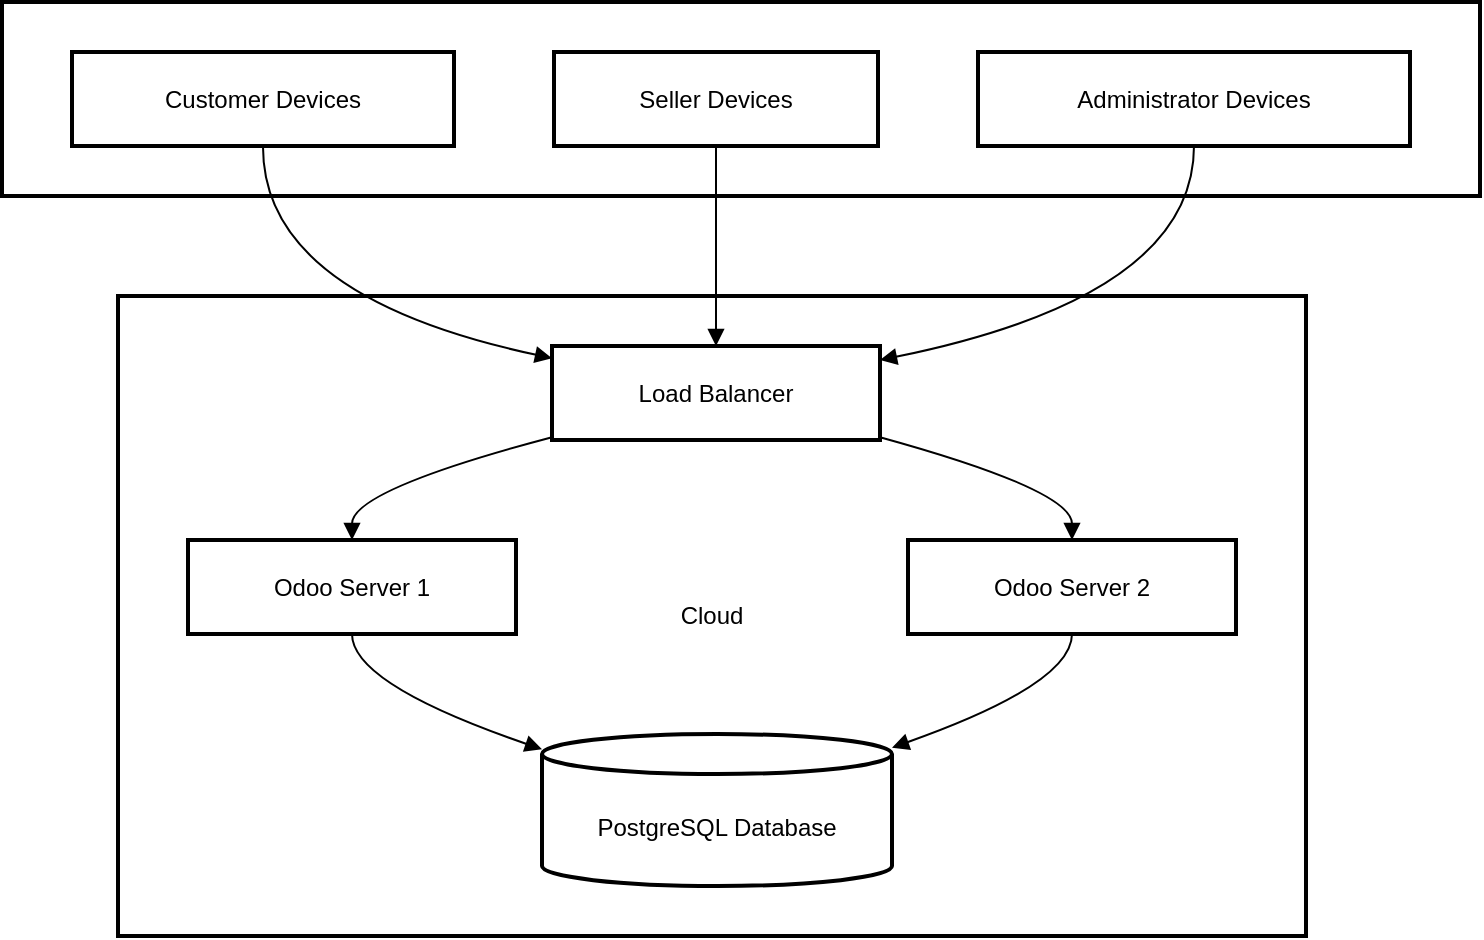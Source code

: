 <mxfile version="24.8.3">
  <diagram name="Page-1" id="gyNCBlniiEe1w-Xpgd1s">
    <mxGraphModel dx="1434" dy="801" grid="1" gridSize="10" guides="1" tooltips="1" connect="1" arrows="1" fold="1" page="1" pageScale="1" pageWidth="850" pageHeight="1100" math="0" shadow="0">
      <root>
        <mxCell id="0" />
        <mxCell id="1" parent="0" />
        <mxCell id="USIh90j3KQqMjcH3DNUQ-1" value="Users" style="whiteSpace=wrap;strokeWidth=2;" vertex="1" parent="1">
          <mxGeometry x="20" y="20" width="739" height="97" as="geometry" />
        </mxCell>
        <mxCell id="USIh90j3KQqMjcH3DNUQ-2" value="Cloud" style="whiteSpace=wrap;strokeWidth=2;" vertex="1" parent="1">
          <mxGeometry x="78" y="167" width="594" height="320" as="geometry" />
        </mxCell>
        <mxCell id="USIh90j3KQqMjcH3DNUQ-3" value="Load Balancer" style="whiteSpace=wrap;strokeWidth=2;" vertex="1" parent="1">
          <mxGeometry x="295" y="192" width="164" height="47" as="geometry" />
        </mxCell>
        <mxCell id="USIh90j3KQqMjcH3DNUQ-4" value="Odoo Server 1" style="whiteSpace=wrap;strokeWidth=2;" vertex="1" parent="1">
          <mxGeometry x="113" y="289" width="164" height="47" as="geometry" />
        </mxCell>
        <mxCell id="USIh90j3KQqMjcH3DNUQ-5" value="Odoo Server 2" style="whiteSpace=wrap;strokeWidth=2;" vertex="1" parent="1">
          <mxGeometry x="473" y="289" width="164" height="47" as="geometry" />
        </mxCell>
        <mxCell id="USIh90j3KQqMjcH3DNUQ-6" value="PostgreSQL Database" style="shape=cylinder3;boundedLbl=1;backgroundOutline=1;size=10;strokeWidth=2;whiteSpace=wrap;" vertex="1" parent="1">
          <mxGeometry x="290" y="386" width="175" height="76" as="geometry" />
        </mxCell>
        <mxCell id="USIh90j3KQqMjcH3DNUQ-7" value="Customer Devices" style="whiteSpace=wrap;strokeWidth=2;" vertex="1" parent="1">
          <mxGeometry x="55" y="45" width="191" height="47" as="geometry" />
        </mxCell>
        <mxCell id="USIh90j3KQqMjcH3DNUQ-8" value="Seller Devices" style="whiteSpace=wrap;strokeWidth=2;" vertex="1" parent="1">
          <mxGeometry x="296" y="45" width="162" height="47" as="geometry" />
        </mxCell>
        <mxCell id="USIh90j3KQqMjcH3DNUQ-9" value="Administrator Devices" style="whiteSpace=wrap;strokeWidth=2;" vertex="1" parent="1">
          <mxGeometry x="508" y="45" width="216" height="47" as="geometry" />
        </mxCell>
        <mxCell id="USIh90j3KQqMjcH3DNUQ-10" value="" style="curved=1;startArrow=none;endArrow=block;exitX=0.5;exitY=1;entryX=0;entryY=0.13;rounded=0;" edge="1" parent="1" source="USIh90j3KQqMjcH3DNUQ-7" target="USIh90j3KQqMjcH3DNUQ-3">
          <mxGeometry relative="1" as="geometry">
            <Array as="points">
              <mxPoint x="150" y="167" />
            </Array>
          </mxGeometry>
        </mxCell>
        <mxCell id="USIh90j3KQqMjcH3DNUQ-11" value="" style="curved=1;startArrow=none;endArrow=block;exitX=0.5;exitY=1;entryX=0.5;entryY=0;rounded=0;" edge="1" parent="1" source="USIh90j3KQqMjcH3DNUQ-8" target="USIh90j3KQqMjcH3DNUQ-3">
          <mxGeometry relative="1" as="geometry">
            <Array as="points" />
          </mxGeometry>
        </mxCell>
        <mxCell id="USIh90j3KQqMjcH3DNUQ-12" value="" style="curved=1;startArrow=none;endArrow=block;exitX=0.5;exitY=1;entryX=1;entryY=0.15;rounded=0;" edge="1" parent="1" source="USIh90j3KQqMjcH3DNUQ-9" target="USIh90j3KQqMjcH3DNUQ-3">
          <mxGeometry relative="1" as="geometry">
            <Array as="points">
              <mxPoint x="616" y="167" />
            </Array>
          </mxGeometry>
        </mxCell>
        <mxCell id="USIh90j3KQqMjcH3DNUQ-13" value="" style="curved=1;startArrow=none;endArrow=block;exitX=0;exitY=0.97;entryX=0.5;entryY=0;rounded=0;" edge="1" parent="1" source="USIh90j3KQqMjcH3DNUQ-3" target="USIh90j3KQqMjcH3DNUQ-4">
          <mxGeometry relative="1" as="geometry">
            <Array as="points">
              <mxPoint x="195" y="264" />
            </Array>
          </mxGeometry>
        </mxCell>
        <mxCell id="USIh90j3KQqMjcH3DNUQ-14" value="" style="curved=1;startArrow=none;endArrow=block;exitX=1;exitY=0.97;entryX=0.5;entryY=0;rounded=0;" edge="1" parent="1" source="USIh90j3KQqMjcH3DNUQ-3" target="USIh90j3KQqMjcH3DNUQ-5">
          <mxGeometry relative="1" as="geometry">
            <Array as="points">
              <mxPoint x="555" y="264" />
            </Array>
          </mxGeometry>
        </mxCell>
        <mxCell id="USIh90j3KQqMjcH3DNUQ-15" value="" style="curved=1;startArrow=none;endArrow=block;exitX=0.5;exitY=1;entryX=0;entryY=0.1;rounded=0;" edge="1" parent="1" source="USIh90j3KQqMjcH3DNUQ-4" target="USIh90j3KQqMjcH3DNUQ-6">
          <mxGeometry relative="1" as="geometry">
            <Array as="points">
              <mxPoint x="195" y="361" />
            </Array>
          </mxGeometry>
        </mxCell>
        <mxCell id="USIh90j3KQqMjcH3DNUQ-16" value="" style="curved=1;startArrow=none;endArrow=block;exitX=0.5;exitY=1;entryX=1;entryY=0.09;rounded=0;" edge="1" parent="1" source="USIh90j3KQqMjcH3DNUQ-5" target="USIh90j3KQqMjcH3DNUQ-6">
          <mxGeometry relative="1" as="geometry">
            <Array as="points">
              <mxPoint x="555" y="361" />
            </Array>
          </mxGeometry>
        </mxCell>
      </root>
    </mxGraphModel>
  </diagram>
</mxfile>
